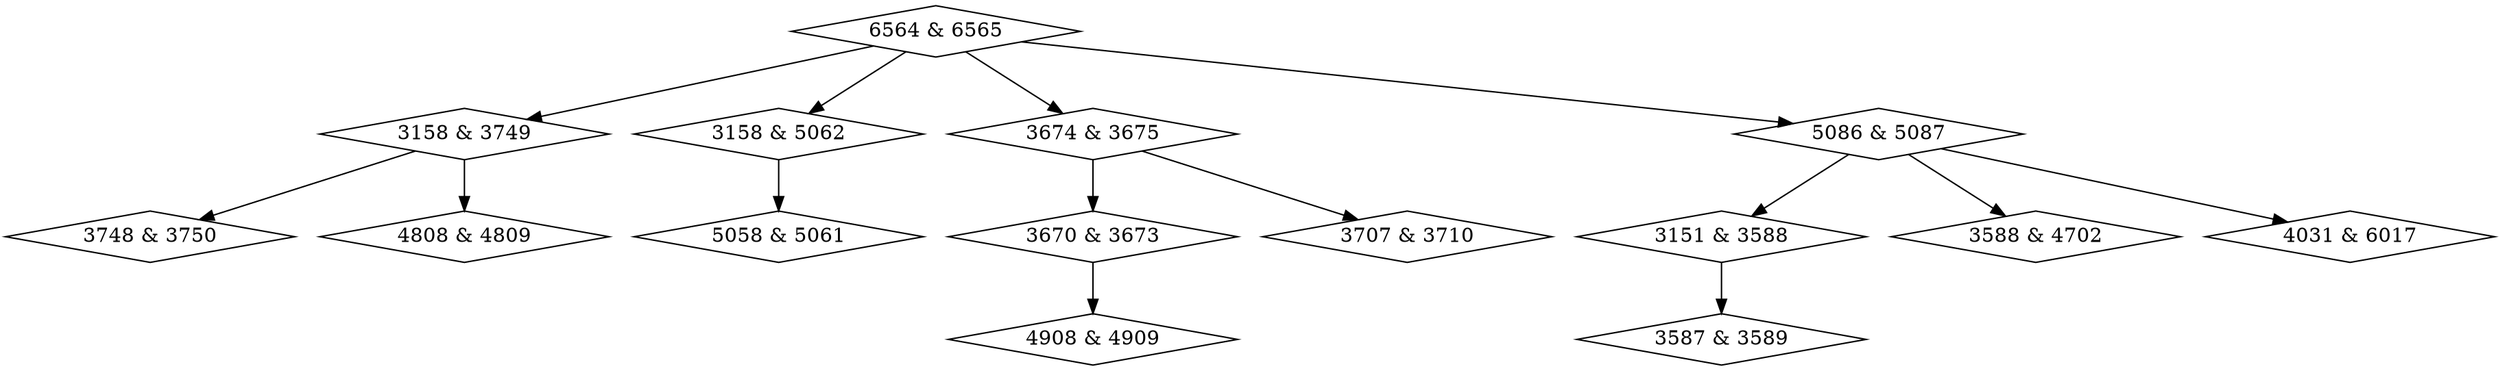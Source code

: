 digraph {
0 [label = "3151 & 3588", shape = diamond];
1 [label = "3588 & 4702", shape = diamond];
2 [label = "3158 & 3749", shape = diamond];
3 [label = "3158 & 5062", shape = diamond];
4 [label = "3587 & 3589", shape = diamond];
5 [label = "3670 & 3673", shape = diamond];
6 [label = "3674 & 3675", shape = diamond];
7 [label = "3707 & 3710", shape = diamond];
8 [label = "3748 & 3750", shape = diamond];
9 [label = "4031 & 6017", shape = diamond];
10 [label = "4808 & 4809", shape = diamond];
11 [label = "4908 & 4909", shape = diamond];
12 [label = "5058 & 5061", shape = diamond];
13 [label = "5086 & 5087", shape = diamond];
14 [label = "6564 & 6565", shape = diamond];
0->4;
2->8;
2->10;
3->12;
5->11;
6->5;
6->7;
13->0;
13->1;
13->9;
14->2;
14->3;
14->6;
14->13;
}
